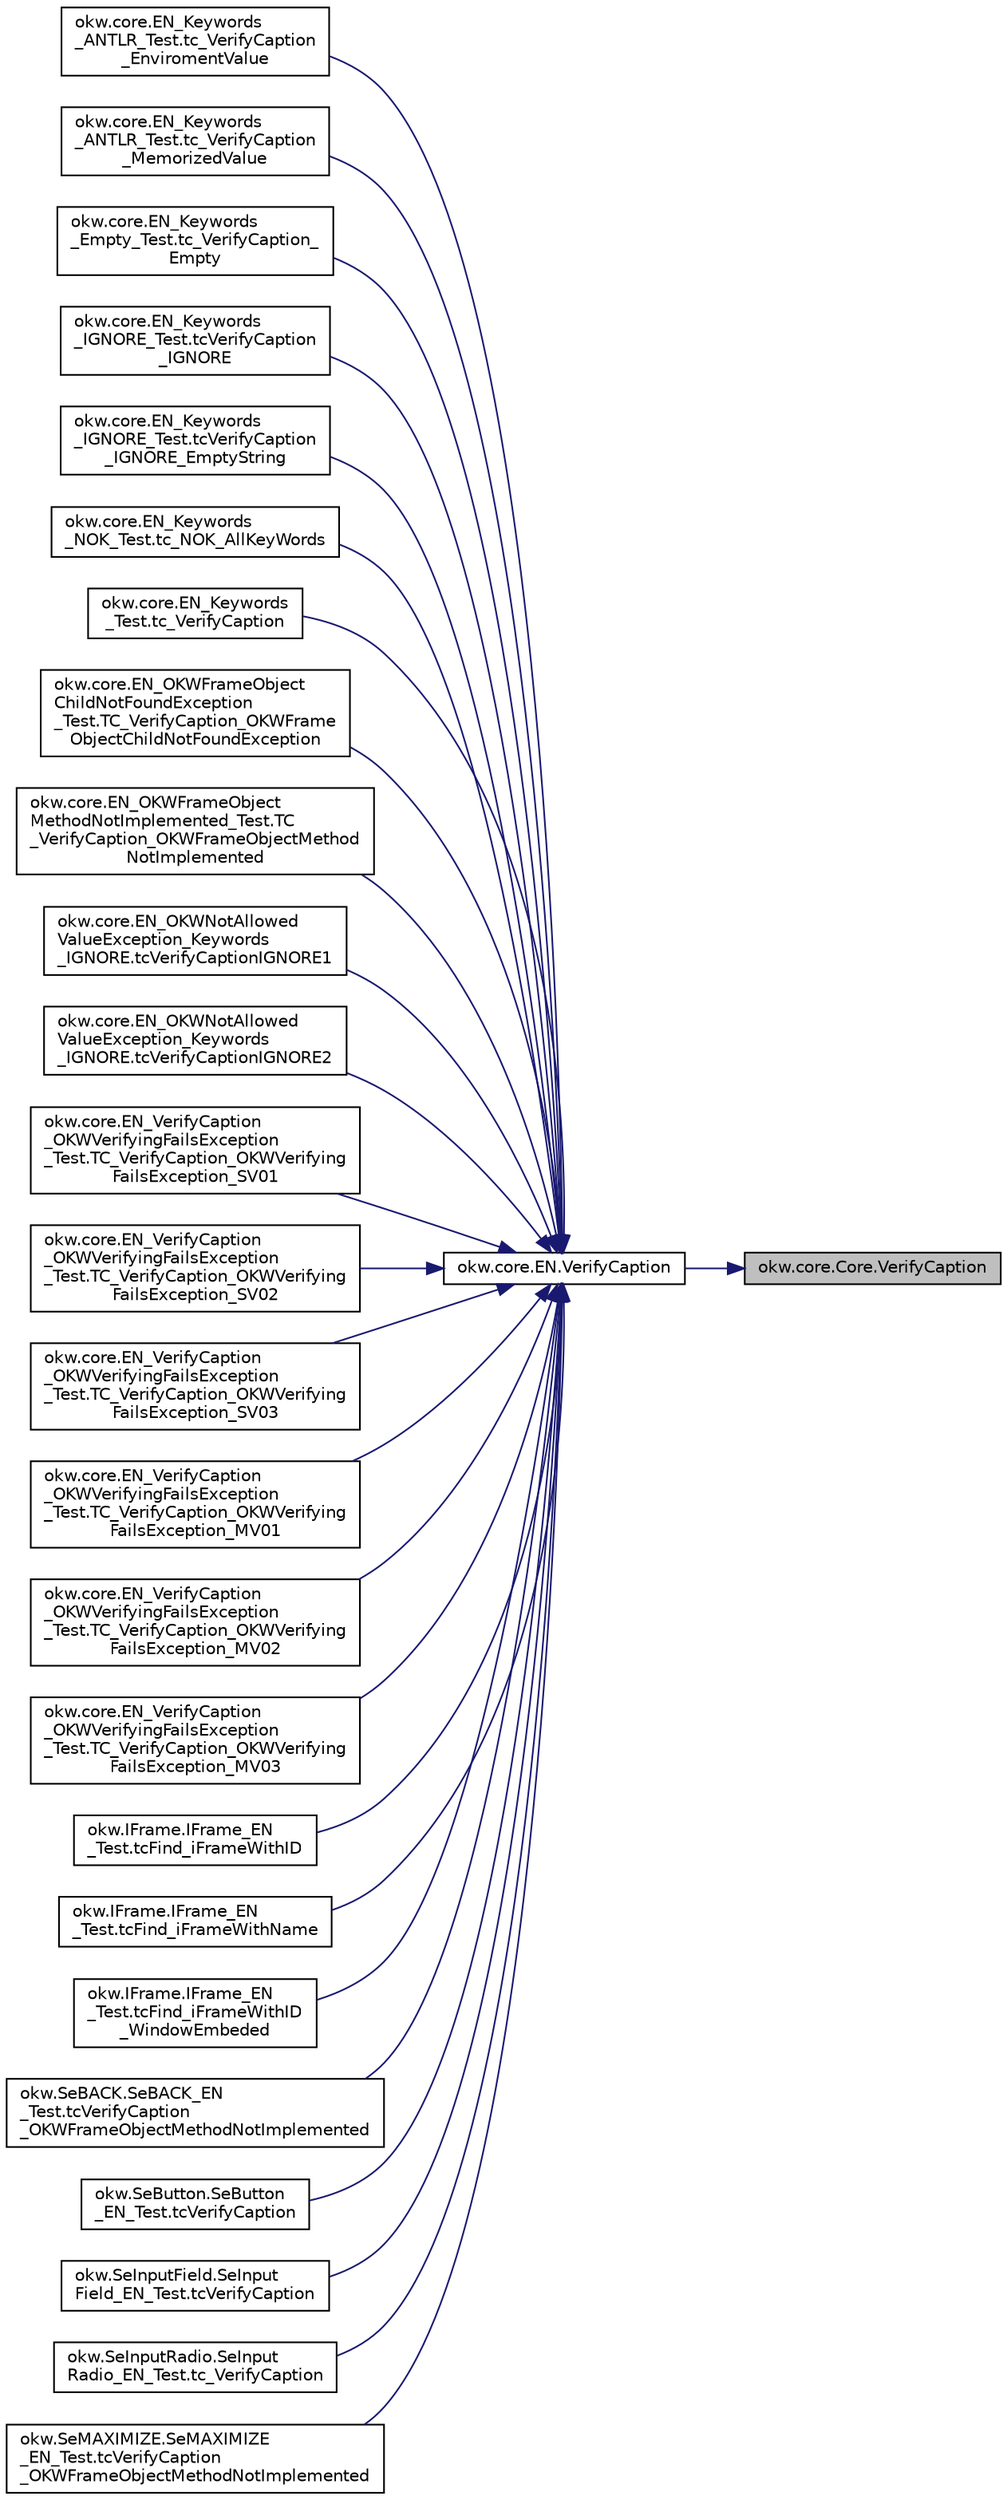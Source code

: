 digraph "okw.core.Core.VerifyCaption"
{
 // INTERACTIVE_SVG=YES
 // LATEX_PDF_SIZE
  edge [fontname="Helvetica",fontsize="10",labelfontname="Helvetica",labelfontsize="10"];
  node [fontname="Helvetica",fontsize="10",shape=record];
  rankdir="RL";
  Node3785 [label="okw.core.Core.VerifyCaption",height=0.2,width=0.4,color="black", fillcolor="grey75", style="filled", fontcolor="black",tooltip="Überprüft die Überschrift des Objektes."];
  Node3785 -> Node3786 [dir="back",color="midnightblue",fontsize="10",style="solid",fontname="Helvetica"];
  Node3786 [label="okw.core.EN.VerifyCaption",height=0.2,width=0.4,color="black", fillcolor="white", style="filled",URL="$classokw_1_1core_1_1_e_n.html#a9cc29f6315e5041f2b36f1eb6a14e334",tooltip="Überprüft die Überschrift des Objektes."];
  Node3786 -> Node3787 [dir="back",color="midnightblue",fontsize="10",style="solid",fontname="Helvetica"];
  Node3787 [label="okw.core.EN_Keywords\l_ANTLR_Test.tc_VerifyCaption\l_EnviromentValue",height=0.2,width=0.4,color="black", fillcolor="white", style="filled",URL="$classokw_1_1core_1_1_e_n___keywords___a_n_t_l_r___test.html#a8bacdeac1e985c7eeb7b04a37c0ab8ac",tooltip=" "];
  Node3786 -> Node3788 [dir="back",color="midnightblue",fontsize="10",style="solid",fontname="Helvetica"];
  Node3788 [label="okw.core.EN_Keywords\l_ANTLR_Test.tc_VerifyCaption\l_MemorizedValue",height=0.2,width=0.4,color="black", fillcolor="white", style="filled",URL="$classokw_1_1core_1_1_e_n___keywords___a_n_t_l_r___test.html#af31f438ffbce92f023f86a4ce815cc66",tooltip=" "];
  Node3786 -> Node3789 [dir="back",color="midnightblue",fontsize="10",style="solid",fontname="Helvetica"];
  Node3789 [label="okw.core.EN_Keywords\l_Empty_Test.tc_VerifyCaption_\lEmpty",height=0.2,width=0.4,color="black", fillcolor="white", style="filled",URL="$classokw_1_1core_1_1_e_n___keywords___empty___test.html#ac8b8848daaafbfd751e522c39b76260b",tooltip="Prüft \"${EMPTY}\" für das Schlüsslewort VerifyCaption(strng,string)"];
  Node3786 -> Node3790 [dir="back",color="midnightblue",fontsize="10",style="solid",fontname="Helvetica"];
  Node3790 [label="okw.core.EN_Keywords\l_IGNORE_Test.tcVerifyCaption\l_IGNORE",height=0.2,width=0.4,color="black", fillcolor="white", style="filled",URL="$classokw_1_1core_1_1_e_n___keywords___i_g_n_o_r_e___test.html#a43d02b2a9e1214e7dc2704ede77ac551",tooltip=" "];
  Node3786 -> Node3791 [dir="back",color="midnightblue",fontsize="10",style="solid",fontname="Helvetica"];
  Node3791 [label="okw.core.EN_Keywords\l_IGNORE_Test.tcVerifyCaption\l_IGNORE_EmptyString",height=0.2,width=0.4,color="black", fillcolor="white", style="filled",URL="$classokw_1_1core_1_1_e_n___keywords___i_g_n_o_r_e___test.html#ac11f69ec5946d06551ef12f3040ccff8",tooltip=" "];
  Node3786 -> Node3792 [dir="back",color="midnightblue",fontsize="10",style="solid",fontname="Helvetica"];
  Node3792 [label="okw.core.EN_Keywords\l_NOK_Test.tc_NOK_AllKeyWords",height=0.2,width=0.4,color="black", fillcolor="white", style="filled",URL="$classokw_1_1core_1_1_e_n___keywords___n_o_k___test.html#a81a960a2341dfb0e27da7871291c84dc",tooltip="Prüft methoden aufruf für einen einfachen Click."];
  Node3786 -> Node3793 [dir="back",color="midnightblue",fontsize="10",style="solid",fontname="Helvetica"];
  Node3793 [label="okw.core.EN_Keywords\l_Test.tc_VerifyCaption",height=0.2,width=0.4,color="black", fillcolor="white", style="filled",URL="$classokw_1_1core_1_1_e_n___keywords___test.html#aa1904110b41601ab9a08469297a1f1e0",tooltip="\"Normaler\" Testfall für das Schlüsselwort VerifyCaption."];
  Node3786 -> Node3794 [dir="back",color="midnightblue",fontsize="10",style="solid",fontname="Helvetica"];
  Node3794 [label="okw.core.EN_OKWFrameObject\lChildNotFoundException\l_Test.TC_VerifyCaption_OKWFrame\lObjectChildNotFoundException",height=0.2,width=0.4,color="black", fillcolor="white", style="filled",URL="$classokw_1_1core_1_1_e_n___o_k_w_frame_object_child_not_found_exception___test.html#a6af9a482890fef920a1fc32251bac010",tooltip="Prüft ob die Ausnahme OKWFrameObjectChildNotFoundException durch die LFC-VerifyCaption ausgelöst wird..."];
  Node3786 -> Node3795 [dir="back",color="midnightblue",fontsize="10",style="solid",fontname="Helvetica"];
  Node3795 [label="okw.core.EN_OKWFrameObject\lMethodNotImplemented_Test.TC\l_VerifyCaption_OKWFrameObjectMethod\lNotImplemented",height=0.2,width=0.4,color="black", fillcolor="white", style="filled",URL="$classokw_1_1core_1_1_e_n___o_k_w_frame_object_method_not_implemented___test.html#a1ad8dcda87e4bff90a43f40e08f4289d",tooltip="Prüft ob die Ausnahme OKWFrameObjectMethodNotImplemented von VerifyCaption( FN, ExpVal ) ausgelöst wi..."];
  Node3786 -> Node3796 [dir="back",color="midnightblue",fontsize="10",style="solid",fontname="Helvetica"];
  Node3796 [label="okw.core.EN_OKWNotAllowed\lValueException_Keywords\l_IGNORE.tcVerifyCaptionIGNORE1",height=0.2,width=0.4,color="black", fillcolor="white", style="filled",URL="$classokw_1_1core_1_1_e_n___o_k_w_not_allowed_value_exception___keywords___i_g_n_o_r_e.html#a068eb365013e31be292a2a7e959a322b",tooltip="Prüft ob \"${IGNORE} \" die Ausnahme okw.exceptions.OKWNotAllowedValueException auslöst."];
  Node3786 -> Node3797 [dir="back",color="midnightblue",fontsize="10",style="solid",fontname="Helvetica"];
  Node3797 [label="okw.core.EN_OKWNotAllowed\lValueException_Keywords\l_IGNORE.tcVerifyCaptionIGNORE2",height=0.2,width=0.4,color="black", fillcolor="white", style="filled",URL="$classokw_1_1core_1_1_e_n___o_k_w_not_allowed_value_exception___keywords___i_g_n_o_r_e.html#ace253bdbf209101cab94ecf018e1ee26",tooltip="Prüft ob \"\"${IGNORE}${TCN}\" die Ausnahme okw.exceptions.OKWNotAllowedValueException auslöst."];
  Node3786 -> Node3798 [dir="back",color="midnightblue",fontsize="10",style="solid",fontname="Helvetica"];
  Node3798 [label="okw.core.EN_VerifyCaption\l_OKWVerifyingFailsException\l_Test.TC_VerifyCaption_OKWVerifying\lFailsException_SV01",height=0.2,width=0.4,color="black", fillcolor="white", style="filled",URL="$classokw_1_1core_1_1_e_n___verify_caption___o_k_w_verifying_fails_exception___test.html#aeaa7eb5822a02fbd16c8ba5761ece829",tooltip="Prüft, ob die Ausnahme OKWVerifyingFailsException bei einem Soll/Ist-Vergleich ausgelöst wird."];
  Node3786 -> Node3799 [dir="back",color="midnightblue",fontsize="10",style="solid",fontname="Helvetica"];
  Node3799 [label="okw.core.EN_VerifyCaption\l_OKWVerifyingFailsException\l_Test.TC_VerifyCaption_OKWVerifying\lFailsException_SV02",height=0.2,width=0.4,color="black", fillcolor="white", style="filled",URL="$classokw_1_1core_1_1_e_n___verify_caption___o_k_w_verifying_fails_exception___test.html#a7cb6a1a0c18e94cadf2eb75d22d4d16f",tooltip="Prüft, ob die Ausnahme OKWVerifyingFailsException bei einem Soll/Ist-Vergleich ausgelöst wird."];
  Node3786 -> Node3800 [dir="back",color="midnightblue",fontsize="10",style="solid",fontname="Helvetica"];
  Node3800 [label="okw.core.EN_VerifyCaption\l_OKWVerifyingFailsException\l_Test.TC_VerifyCaption_OKWVerifying\lFailsException_SV03",height=0.2,width=0.4,color="black", fillcolor="white", style="filled",URL="$classokw_1_1core_1_1_e_n___verify_caption___o_k_w_verifying_fails_exception___test.html#afe1f7dcce27e6be3f5710c306739e725",tooltip="Prüft, ob die Ausnahme OKWVerifyingFailsException bei einem Soll/Ist-Vergleich ausgelöst wird."];
  Node3786 -> Node3801 [dir="back",color="midnightblue",fontsize="10",style="solid",fontname="Helvetica"];
  Node3801 [label="okw.core.EN_VerifyCaption\l_OKWVerifyingFailsException\l_Test.TC_VerifyCaption_OKWVerifying\lFailsException_MV01",height=0.2,width=0.4,color="black", fillcolor="white", style="filled",URL="$classokw_1_1core_1_1_e_n___verify_caption___o_k_w_verifying_fails_exception___test.html#a9171818bfcd54d01a23bd4db093c46df",tooltip="Prüft, ob die Ausnahme OKWVerifyingFailsException bei einem Soll/Ist-Vergleich ausgelöst wird."];
  Node3786 -> Node3802 [dir="back",color="midnightblue",fontsize="10",style="solid",fontname="Helvetica"];
  Node3802 [label="okw.core.EN_VerifyCaption\l_OKWVerifyingFailsException\l_Test.TC_VerifyCaption_OKWVerifying\lFailsException_MV02",height=0.2,width=0.4,color="black", fillcolor="white", style="filled",URL="$classokw_1_1core_1_1_e_n___verify_caption___o_k_w_verifying_fails_exception___test.html#aadd527d776402db350c687d46dc67c69",tooltip="Prüft, ob die Ausnahme OKWVerifyingFailsException bei einem Soll/Ist-Vergleich ausgelöst wird."];
  Node3786 -> Node3803 [dir="back",color="midnightblue",fontsize="10",style="solid",fontname="Helvetica"];
  Node3803 [label="okw.core.EN_VerifyCaption\l_OKWVerifyingFailsException\l_Test.TC_VerifyCaption_OKWVerifying\lFailsException_MV03",height=0.2,width=0.4,color="black", fillcolor="white", style="filled",URL="$classokw_1_1core_1_1_e_n___verify_caption___o_k_w_verifying_fails_exception___test.html#a8fd64f3b7200688e7abad30b4d245867",tooltip="Prüft, ob die Ausnahme OKWVerifyingFailsException bei einem Soll/Ist-Vergleich ausgelöst wird."];
  Node3786 -> Node3804 [dir="back",color="midnightblue",fontsize="10",style="solid",fontname="Helvetica"];
  Node3804 [label="okw.IFrame.IFrame_EN\l_Test.tcFind_iFrameWithID",height=0.2,width=0.4,color="black", fillcolor="white", style="filled",URL="$classokw_1_1_i_frame_1_1_i_frame___e_n___test.html#ab1e815f02e65054073caf3ebc7419b7d",tooltip="Testet die Implementierung des Schlüsselwortes ClickOn( FN ) für Klasse SeBACK ."];
  Node3786 -> Node3805 [dir="back",color="midnightblue",fontsize="10",style="solid",fontname="Helvetica"];
  Node3805 [label="okw.IFrame.IFrame_EN\l_Test.tcFind_iFrameWithName",height=0.2,width=0.4,color="black", fillcolor="white", style="filled",URL="$classokw_1_1_i_frame_1_1_i_frame___e_n___test.html#a7dd33e09d8a90379b6007fffd3b79684",tooltip="Testet die Implementierung des Schlüsselwortes ClickOn( FN ) für Klasse SeBACK ."];
  Node3786 -> Node3806 [dir="back",color="midnightblue",fontsize="10",style="solid",fontname="Helvetica"];
  Node3806 [label="okw.IFrame.IFrame_EN\l_Test.tcFind_iFrameWithID\l_WindowEmbeded",height=0.2,width=0.4,color="black", fillcolor="white", style="filled",URL="$classokw_1_1_i_frame_1_1_i_frame___e_n___test.html#a7aaaee2e40921df4f548e8c908f2935b",tooltip="Testet die Implementierung des Schlüsselwortes ClickOn( FN ) für Klasse SeBACK ."];
  Node3786 -> Node3807 [dir="back",color="midnightblue",fontsize="10",style="solid",fontname="Helvetica"];
  Node3807 [label="okw.SeBACK.SeBACK_EN\l_Test.tcVerifyCaption\l_OKWFrameObjectMethodNotImplemented",height=0.2,width=0.4,color="black", fillcolor="white", style="filled",URL="$classokw_1_1_se_b_a_c_k_1_1_se_b_a_c_k___e_n___test.html#a0f91fb5ae26fbfd3dc2cdec758e0bacc",tooltip="Test des Schlüsselwortes \"VerifyCaption( FN, ExpVal ) für SeBACK."];
  Node3786 -> Node3808 [dir="back",color="midnightblue",fontsize="10",style="solid",fontname="Helvetica"];
  Node3808 [label="okw.SeButton.SeButton\l_EN_Test.tcVerifyCaption",height=0.2,width=0.4,color="black", fillcolor="white", style="filled",URL="$classokw_1_1_se_button_1_1_se_button___e_n___test.html#a38a4d33d43d171f041234ae1052fabd2",tooltip="Test des Schlüsselwortes VerifyCaption für den GUI-Adapter SeButton."];
  Node3786 -> Node3809 [dir="back",color="midnightblue",fontsize="10",style="solid",fontname="Helvetica"];
  Node3809 [label="okw.SeInputField.SeInput\lField_EN_Test.tcVerifyCaption",height=0.2,width=0.4,color="black", fillcolor="white", style="filled",URL="$classokw_1_1_se_input_field_1_1_se_input_field___e_n___test.html#a009c63f6089c85d3a4cdeeca992a729d",tooltip="Test des Schlüsselwortes \"VerifyValue( FN, ExpVal ) für SeInputText."];
  Node3786 -> Node3810 [dir="back",color="midnightblue",fontsize="10",style="solid",fontname="Helvetica"];
  Node3810 [label="okw.SeInputRadio.SeInput\lRadio_EN_Test.tc_VerifyCaption",height=0.2,width=0.4,color="black", fillcolor="white", style="filled",URL="$classokw_1_1_se_input_radio_1_1_se_input_radio___e_n___test.html#a0974c36578d7c828ab134eeb908d922f",tooltip="Test des Schlüsselwortes VerifyCaption für den GUI-Adapter SeInputRadio."];
  Node3786 -> Node3811 [dir="back",color="midnightblue",fontsize="10",style="solid",fontname="Helvetica"];
  Node3811 [label="okw.SeMAXIMIZE.SeMAXIMIZE\l_EN_Test.tcVerifyCaption\l_OKWFrameObjectMethodNotImplemented",height=0.2,width=0.4,color="black", fillcolor="white", style="filled",URL="$classokw_1_1_se_m_a_x_i_m_i_z_e_1_1_se_m_a_x_i_m_i_z_e___e_n___test.html#aa26ef47ab87e06df1a454e46bf18263f",tooltip="Test des Schlüsselwortes \"VerifyCaption( FN, ExpVal ) für SeMAXIMIZE."];
}
